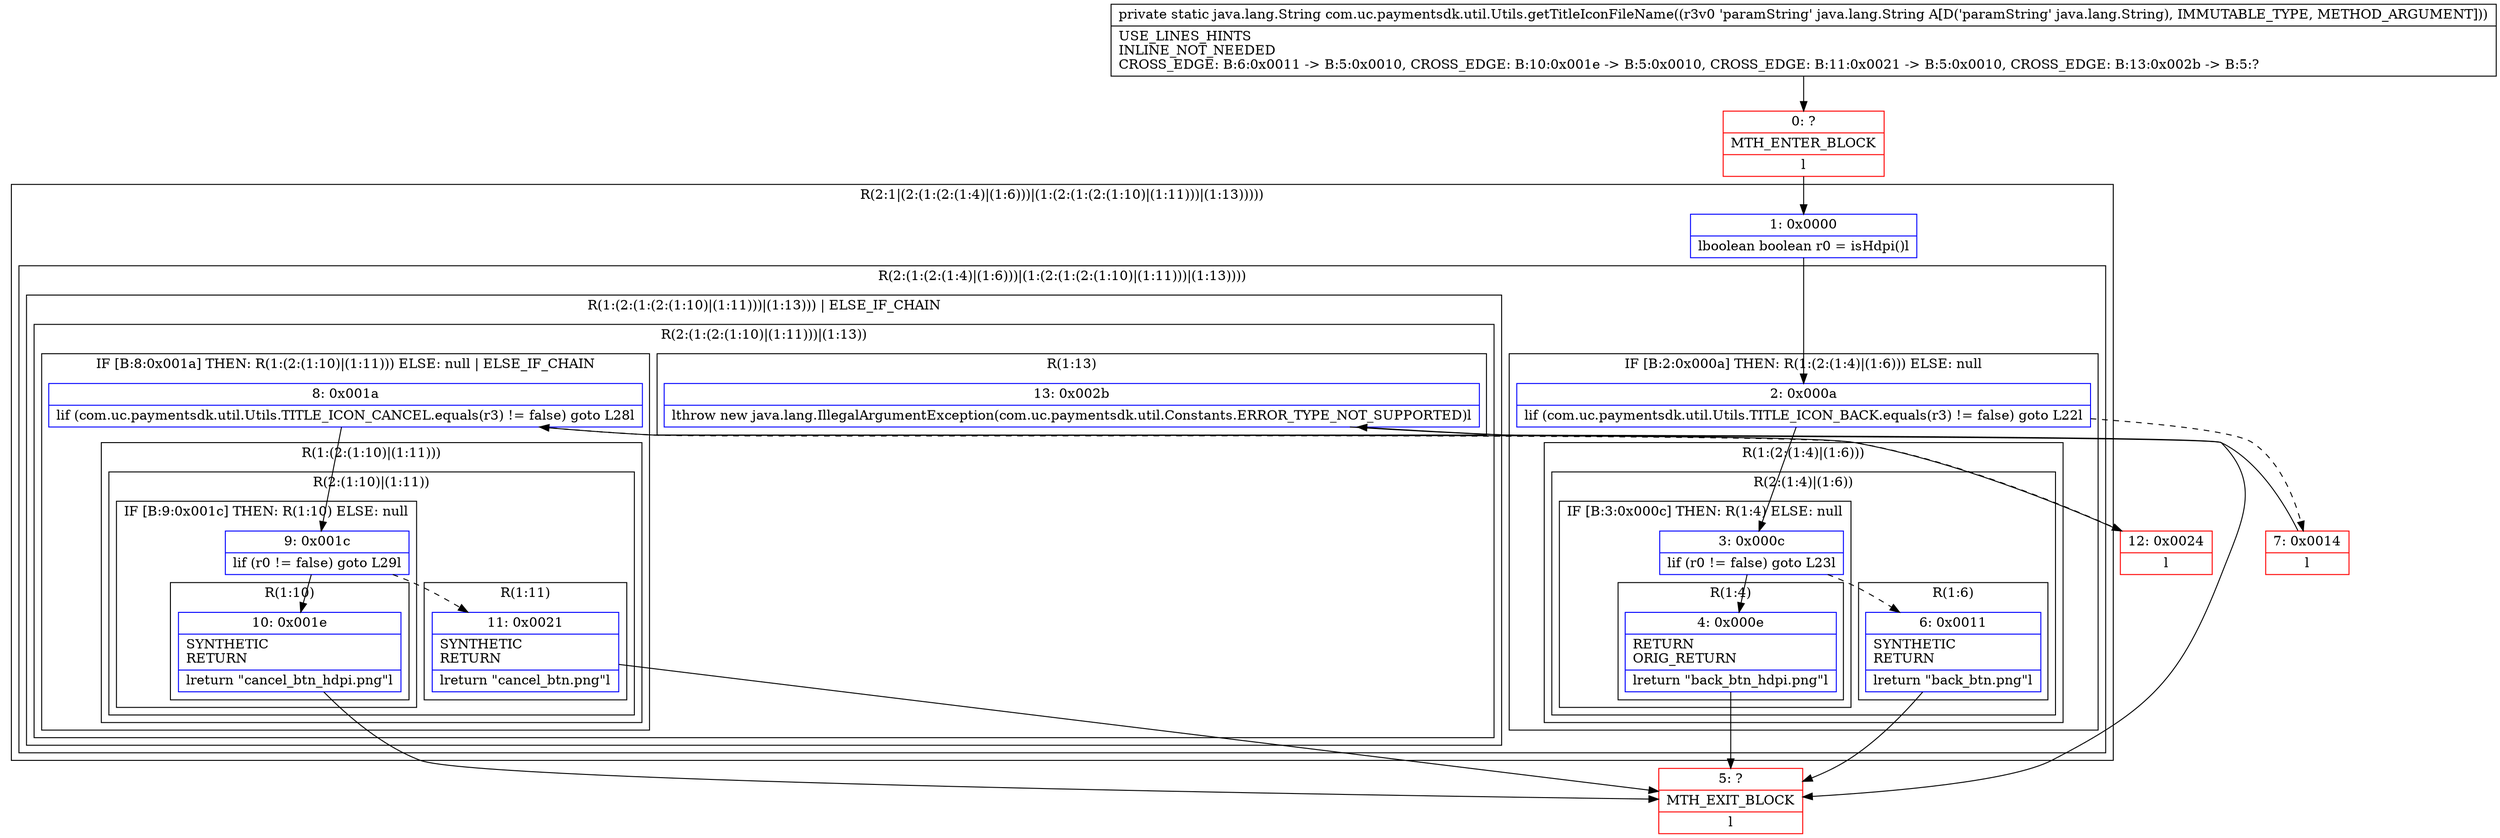 digraph "CFG forcom.uc.paymentsdk.util.Utils.getTitleIconFileName(Ljava\/lang\/String;)Ljava\/lang\/String;" {
subgraph cluster_Region_48968938 {
label = "R(2:1|(2:(1:(2:(1:4)|(1:6)))|(1:(2:(1:(2:(1:10)|(1:11)))|(1:13)))))";
node [shape=record,color=blue];
Node_1 [shape=record,label="{1\:\ 0x0000|lboolean boolean r0 = isHdpi()l}"];
subgraph cluster_Region_2104120068 {
label = "R(2:(1:(2:(1:4)|(1:6)))|(1:(2:(1:(2:(1:10)|(1:11)))|(1:13))))";
node [shape=record,color=blue];
subgraph cluster_IfRegion_1853146150 {
label = "IF [B:2:0x000a] THEN: R(1:(2:(1:4)|(1:6))) ELSE: null";
node [shape=record,color=blue];
Node_2 [shape=record,label="{2\:\ 0x000a|lif (com.uc.paymentsdk.util.Utils.TITLE_ICON_BACK.equals(r3) != false) goto L22l}"];
subgraph cluster_Region_1325931143 {
label = "R(1:(2:(1:4)|(1:6)))";
node [shape=record,color=blue];
subgraph cluster_Region_610358060 {
label = "R(2:(1:4)|(1:6))";
node [shape=record,color=blue];
subgraph cluster_IfRegion_1039662682 {
label = "IF [B:3:0x000c] THEN: R(1:4) ELSE: null";
node [shape=record,color=blue];
Node_3 [shape=record,label="{3\:\ 0x000c|lif (r0 != false) goto L23l}"];
subgraph cluster_Region_196925143 {
label = "R(1:4)";
node [shape=record,color=blue];
Node_4 [shape=record,label="{4\:\ 0x000e|RETURN\lORIG_RETURN\l|lreturn \"back_btn_hdpi.png\"l}"];
}
}
subgraph cluster_Region_1126266482 {
label = "R(1:6)";
node [shape=record,color=blue];
Node_6 [shape=record,label="{6\:\ 0x0011|SYNTHETIC\lRETURN\l|lreturn \"back_btn.png\"l}"];
}
}
}
}
subgraph cluster_Region_1290965171 {
label = "R(1:(2:(1:(2:(1:10)|(1:11)))|(1:13))) | ELSE_IF_CHAIN\l";
node [shape=record,color=blue];
subgraph cluster_Region_1646543410 {
label = "R(2:(1:(2:(1:10)|(1:11)))|(1:13))";
node [shape=record,color=blue];
subgraph cluster_IfRegion_264452815 {
label = "IF [B:8:0x001a] THEN: R(1:(2:(1:10)|(1:11))) ELSE: null | ELSE_IF_CHAIN\l";
node [shape=record,color=blue];
Node_8 [shape=record,label="{8\:\ 0x001a|lif (com.uc.paymentsdk.util.Utils.TITLE_ICON_CANCEL.equals(r3) != false) goto L28l}"];
subgraph cluster_Region_1201229731 {
label = "R(1:(2:(1:10)|(1:11)))";
node [shape=record,color=blue];
subgraph cluster_Region_532031723 {
label = "R(2:(1:10)|(1:11))";
node [shape=record,color=blue];
subgraph cluster_IfRegion_696115690 {
label = "IF [B:9:0x001c] THEN: R(1:10) ELSE: null";
node [shape=record,color=blue];
Node_9 [shape=record,label="{9\:\ 0x001c|lif (r0 != false) goto L29l}"];
subgraph cluster_Region_1598283005 {
label = "R(1:10)";
node [shape=record,color=blue];
Node_10 [shape=record,label="{10\:\ 0x001e|SYNTHETIC\lRETURN\l|lreturn \"cancel_btn_hdpi.png\"l}"];
}
}
subgraph cluster_Region_1228963992 {
label = "R(1:11)";
node [shape=record,color=blue];
Node_11 [shape=record,label="{11\:\ 0x0021|SYNTHETIC\lRETURN\l|lreturn \"cancel_btn.png\"l}"];
}
}
}
}
subgraph cluster_Region_1151941188 {
label = "R(1:13)";
node [shape=record,color=blue];
Node_13 [shape=record,label="{13\:\ 0x002b|lthrow new java.lang.IllegalArgumentException(com.uc.paymentsdk.util.Constants.ERROR_TYPE_NOT_SUPPORTED)l}"];
}
}
}
}
}
Node_0 [shape=record,color=red,label="{0\:\ ?|MTH_ENTER_BLOCK\l|l}"];
Node_5 [shape=record,color=red,label="{5\:\ ?|MTH_EXIT_BLOCK\l|l}"];
Node_7 [shape=record,color=red,label="{7\:\ 0x0014|l}"];
Node_12 [shape=record,color=red,label="{12\:\ 0x0024|l}"];
MethodNode[shape=record,label="{private static java.lang.String com.uc.paymentsdk.util.Utils.getTitleIconFileName((r3v0 'paramString' java.lang.String A[D('paramString' java.lang.String), IMMUTABLE_TYPE, METHOD_ARGUMENT]))  | USE_LINES_HINTS\lINLINE_NOT_NEEDED\lCROSS_EDGE: B:6:0x0011 \-\> B:5:0x0010, CROSS_EDGE: B:10:0x001e \-\> B:5:0x0010, CROSS_EDGE: B:11:0x0021 \-\> B:5:0x0010, CROSS_EDGE: B:13:0x002b \-\> B:5:?\l}"];
MethodNode -> Node_0;
Node_1 -> Node_2;
Node_2 -> Node_3;
Node_2 -> Node_7[style=dashed];
Node_3 -> Node_4;
Node_3 -> Node_6[style=dashed];
Node_4 -> Node_5;
Node_6 -> Node_5;
Node_8 -> Node_9;
Node_8 -> Node_12[style=dashed];
Node_9 -> Node_10;
Node_9 -> Node_11[style=dashed];
Node_10 -> Node_5;
Node_11 -> Node_5;
Node_13 -> Node_5;
Node_0 -> Node_1;
Node_7 -> Node_8;
Node_12 -> Node_13;
}

